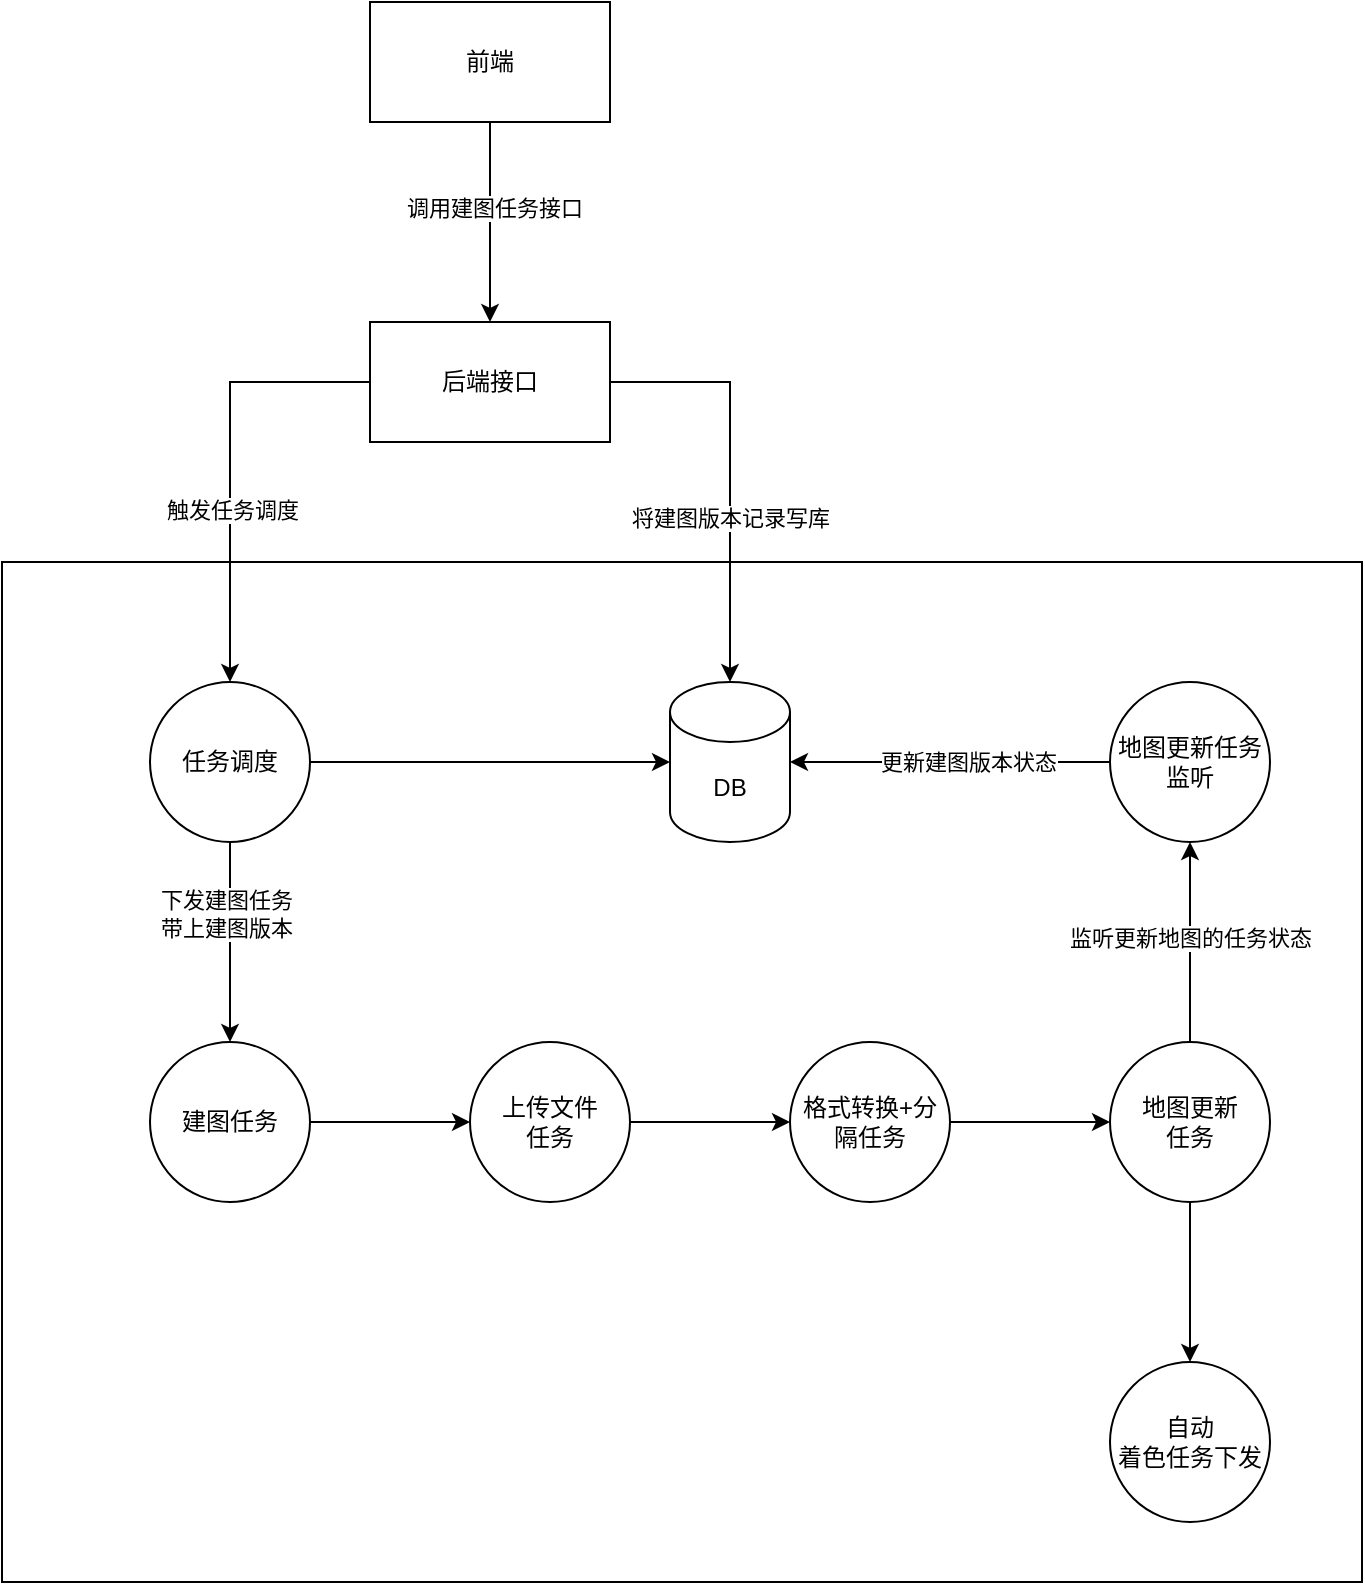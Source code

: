 <mxfile version="15.4.3" type="github">
  <diagram id="U1JF1a8yleO5Nu3D4Tec" name="Page-1">
    <mxGraphModel dx="1666" dy="680" grid="1" gridSize="10" guides="1" tooltips="1" connect="1" arrows="1" fold="1" page="1" pageScale="1" pageWidth="827" pageHeight="1169" math="0" shadow="0">
      <root>
        <mxCell id="0" />
        <mxCell id="1" parent="0" />
        <mxCell id="7hZ_vL88aZJJkCajUHEH-1" value="" style="rounded=0;whiteSpace=wrap;html=1;" vertex="1" parent="1">
          <mxGeometry x="80" y="300" width="680" height="510" as="geometry" />
        </mxCell>
        <mxCell id="9FX9xKna8-z17BfK_glb-8" value="" style="edgeStyle=orthogonalEdgeStyle;rounded=0;orthogonalLoop=1;jettySize=auto;html=1;" parent="1" source="9FX9xKna8-z17BfK_glb-6" target="9FX9xKna8-z17BfK_glb-7" edge="1">
          <mxGeometry relative="1" as="geometry" />
        </mxCell>
        <mxCell id="9FX9xKna8-z17BfK_glb-6" value="建图任务" style="ellipse;whiteSpace=wrap;html=1;aspect=fixed;" parent="1" vertex="1">
          <mxGeometry x="154" y="540" width="80" height="80" as="geometry" />
        </mxCell>
        <mxCell id="9FX9xKna8-z17BfK_glb-10" value="" style="edgeStyle=orthogonalEdgeStyle;rounded=0;orthogonalLoop=1;jettySize=auto;html=1;" parent="1" source="9FX9xKna8-z17BfK_glb-7" target="9FX9xKna8-z17BfK_glb-9" edge="1">
          <mxGeometry relative="1" as="geometry" />
        </mxCell>
        <mxCell id="9FX9xKna8-z17BfK_glb-7" value="上传文件&lt;br&gt;任务" style="ellipse;whiteSpace=wrap;html=1;aspect=fixed;" parent="1" vertex="1">
          <mxGeometry x="314" y="540" width="80" height="80" as="geometry" />
        </mxCell>
        <mxCell id="9FX9xKna8-z17BfK_glb-12" value="" style="edgeStyle=orthogonalEdgeStyle;rounded=0;orthogonalLoop=1;jettySize=auto;html=1;" parent="1" source="9FX9xKna8-z17BfK_glb-9" target="9FX9xKna8-z17BfK_glb-11" edge="1">
          <mxGeometry relative="1" as="geometry" />
        </mxCell>
        <mxCell id="9FX9xKna8-z17BfK_glb-9" value="格式转换+分隔任务" style="ellipse;whiteSpace=wrap;html=1;aspect=fixed;" parent="1" vertex="1">
          <mxGeometry x="474" y="540" width="80" height="80" as="geometry" />
        </mxCell>
        <mxCell id="9FX9xKna8-z17BfK_glb-19" style="edgeStyle=orthogonalEdgeStyle;rounded=0;orthogonalLoop=1;jettySize=auto;html=1;exitX=0.5;exitY=0;exitDx=0;exitDy=0;entryX=0.5;entryY=1;entryDx=0;entryDy=0;" parent="1" source="9FX9xKna8-z17BfK_glb-11" target="9FX9xKna8-z17BfK_glb-18" edge="1">
          <mxGeometry relative="1" as="geometry" />
        </mxCell>
        <mxCell id="9FX9xKna8-z17BfK_glb-23" value="监听更新地图的任务状态" style="edgeLabel;html=1;align=center;verticalAlign=middle;resizable=0;points=[];" parent="9FX9xKna8-z17BfK_glb-19" vertex="1" connectable="0">
          <mxGeometry x="0.04" relative="1" as="geometry">
            <mxPoint as="offset" />
          </mxGeometry>
        </mxCell>
        <mxCell id="9FX9xKna8-z17BfK_glb-26" value="" style="edgeStyle=orthogonalEdgeStyle;rounded=0;orthogonalLoop=1;jettySize=auto;html=1;" parent="1" source="9FX9xKna8-z17BfK_glb-11" target="9FX9xKna8-z17BfK_glb-25" edge="1">
          <mxGeometry relative="1" as="geometry" />
        </mxCell>
        <mxCell id="9FX9xKna8-z17BfK_glb-11" value="地图更新&lt;br&gt;任务" style="ellipse;whiteSpace=wrap;html=1;aspect=fixed;" parent="1" vertex="1">
          <mxGeometry x="634" y="540" width="80" height="80" as="geometry" />
        </mxCell>
        <mxCell id="9FX9xKna8-z17BfK_glb-14" style="edgeStyle=orthogonalEdgeStyle;rounded=0;orthogonalLoop=1;jettySize=auto;html=1;exitX=0.5;exitY=1;exitDx=0;exitDy=0;" parent="1" source="9FX9xKna8-z17BfK_glb-13" target="9FX9xKna8-z17BfK_glb-6" edge="1">
          <mxGeometry relative="1" as="geometry" />
        </mxCell>
        <mxCell id="9FX9xKna8-z17BfK_glb-21" value="下发建图任务&lt;br&gt;带上建图版本" style="edgeLabel;html=1;align=center;verticalAlign=middle;resizable=0;points=[];" parent="9FX9xKna8-z17BfK_glb-14" vertex="1" connectable="0">
          <mxGeometry x="-0.28" y="-2" relative="1" as="geometry">
            <mxPoint as="offset" />
          </mxGeometry>
        </mxCell>
        <mxCell id="9FX9xKna8-z17BfK_glb-16" style="edgeStyle=orthogonalEdgeStyle;rounded=0;orthogonalLoop=1;jettySize=auto;html=1;exitX=1;exitY=0.5;exitDx=0;exitDy=0;entryX=0;entryY=0.5;entryDx=0;entryDy=0;entryPerimeter=0;" parent="1" source="9FX9xKna8-z17BfK_glb-13" target="9FX9xKna8-z17BfK_glb-15" edge="1">
          <mxGeometry relative="1" as="geometry" />
        </mxCell>
        <mxCell id="9FX9xKna8-z17BfK_glb-13" value="任务调度" style="ellipse;whiteSpace=wrap;html=1;aspect=fixed;" parent="1" vertex="1">
          <mxGeometry x="154" y="360" width="80" height="80" as="geometry" />
        </mxCell>
        <mxCell id="9FX9xKna8-z17BfK_glb-15" value="DB" style="shape=cylinder3;whiteSpace=wrap;html=1;boundedLbl=1;backgroundOutline=1;size=15;" parent="1" vertex="1">
          <mxGeometry x="414" y="360" width="60" height="80" as="geometry" />
        </mxCell>
        <mxCell id="9FX9xKna8-z17BfK_glb-20" style="edgeStyle=orthogonalEdgeStyle;rounded=0;orthogonalLoop=1;jettySize=auto;html=1;exitX=0;exitY=0.5;exitDx=0;exitDy=0;" parent="1" source="9FX9xKna8-z17BfK_glb-18" target="9FX9xKna8-z17BfK_glb-15" edge="1">
          <mxGeometry relative="1" as="geometry" />
        </mxCell>
        <mxCell id="9FX9xKna8-z17BfK_glb-24" value="更新建图版本状态" style="edgeLabel;html=1;align=center;verticalAlign=middle;resizable=0;points=[];" parent="9FX9xKna8-z17BfK_glb-20" vertex="1" connectable="0">
          <mxGeometry x="-0.113" relative="1" as="geometry">
            <mxPoint as="offset" />
          </mxGeometry>
        </mxCell>
        <mxCell id="9FX9xKna8-z17BfK_glb-18" value="地图更新任务监听" style="ellipse;whiteSpace=wrap;html=1;aspect=fixed;" parent="1" vertex="1">
          <mxGeometry x="634" y="360" width="80" height="80" as="geometry" />
        </mxCell>
        <mxCell id="9FX9xKna8-z17BfK_glb-25" value="自动&lt;br&gt;着色任务下发" style="ellipse;whiteSpace=wrap;html=1;aspect=fixed;" parent="1" vertex="1">
          <mxGeometry x="634" y="700" width="80" height="80" as="geometry" />
        </mxCell>
        <mxCell id="7hZ_vL88aZJJkCajUHEH-9" value="" style="edgeStyle=orthogonalEdgeStyle;rounded=0;orthogonalLoop=1;jettySize=auto;html=1;" edge="1" parent="1" source="7hZ_vL88aZJJkCajUHEH-2" target="7hZ_vL88aZJJkCajUHEH-8">
          <mxGeometry relative="1" as="geometry" />
        </mxCell>
        <mxCell id="7hZ_vL88aZJJkCajUHEH-10" value="调用建图任务接口" style="edgeLabel;html=1;align=center;verticalAlign=middle;resizable=0;points=[];" vertex="1" connectable="0" parent="7hZ_vL88aZJJkCajUHEH-9">
          <mxGeometry x="-0.14" y="2" relative="1" as="geometry">
            <mxPoint as="offset" />
          </mxGeometry>
        </mxCell>
        <mxCell id="7hZ_vL88aZJJkCajUHEH-2" value="前端" style="rounded=0;whiteSpace=wrap;html=1;" vertex="1" parent="1">
          <mxGeometry x="264" y="20" width="120" height="60" as="geometry" />
        </mxCell>
        <mxCell id="7hZ_vL88aZJJkCajUHEH-6" style="edgeStyle=orthogonalEdgeStyle;rounded=0;orthogonalLoop=1;jettySize=auto;html=1;exitX=0;exitY=0.5;exitDx=0;exitDy=0;" edge="1" parent="1" source="7hZ_vL88aZJJkCajUHEH-8" target="9FX9xKna8-z17BfK_glb-13">
          <mxGeometry relative="1" as="geometry">
            <mxPoint x="320" y="210" as="sourcePoint" />
          </mxGeometry>
        </mxCell>
        <mxCell id="7hZ_vL88aZJJkCajUHEH-12" value="触发任务调度" style="edgeLabel;html=1;align=center;verticalAlign=middle;resizable=0;points=[];" vertex="1" connectable="0" parent="7hZ_vL88aZJJkCajUHEH-6">
          <mxGeometry x="0.217" y="1" relative="1" as="geometry">
            <mxPoint as="offset" />
          </mxGeometry>
        </mxCell>
        <mxCell id="7hZ_vL88aZJJkCajUHEH-7" style="edgeStyle=orthogonalEdgeStyle;rounded=0;orthogonalLoop=1;jettySize=auto;html=1;entryX=0.5;entryY=0;entryDx=0;entryDy=0;entryPerimeter=0;" edge="1" parent="1" source="7hZ_vL88aZJJkCajUHEH-8" target="9FX9xKna8-z17BfK_glb-15">
          <mxGeometry relative="1" as="geometry">
            <mxPoint x="360" y="210" as="sourcePoint" />
            <Array as="points">
              <mxPoint x="444" y="210" />
            </Array>
          </mxGeometry>
        </mxCell>
        <mxCell id="7hZ_vL88aZJJkCajUHEH-11" value="将建图版本记录写库" style="edgeLabel;html=1;align=center;verticalAlign=middle;resizable=0;points=[];" vertex="1" connectable="0" parent="7hZ_vL88aZJJkCajUHEH-7">
          <mxGeometry x="0.22" relative="1" as="geometry">
            <mxPoint as="offset" />
          </mxGeometry>
        </mxCell>
        <mxCell id="7hZ_vL88aZJJkCajUHEH-8" value="后端接口" style="rounded=0;whiteSpace=wrap;html=1;" vertex="1" parent="1">
          <mxGeometry x="264" y="180" width="120" height="60" as="geometry" />
        </mxCell>
      </root>
    </mxGraphModel>
  </diagram>
</mxfile>
